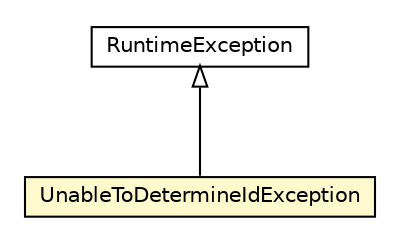 #!/usr/local/bin/dot
#
# Class diagram 
# Generated by UMLGraph version 5.1 (http://www.umlgraph.org/)
#

digraph G {
	edge [fontname="Helvetica",fontsize=10,labelfontname="Helvetica",labelfontsize=10];
	node [fontname="Helvetica",fontsize=10,shape=plaintext];
	nodesep=0.25;
	ranksep=0.5;
	// pt.ist.fenixframework.backend.jvstmojb.pstm.AbstractDomainObject.UnableToDetermineIdException
	c137722 [label=<<table title="pt.ist.fenixframework.backend.jvstmojb.pstm.AbstractDomainObject.UnableToDetermineIdException" border="0" cellborder="1" cellspacing="0" cellpadding="2" port="p" bgcolor="lemonChiffon" href="./AbstractDomainObject.UnableToDetermineIdException.html">
		<tr><td><table border="0" cellspacing="0" cellpadding="1">
<tr><td align="center" balign="center"> UnableToDetermineIdException </td></tr>
		</table></td></tr>
		</table>>, fontname="Helvetica", fontcolor="black", fontsize=10.0];
	//pt.ist.fenixframework.backend.jvstmojb.pstm.AbstractDomainObject.UnableToDetermineIdException extends java.lang.RuntimeException
	c137754:p -> c137722:p [dir=back,arrowtail=empty];
	// java.lang.RuntimeException
	c137754 [label=<<table title="java.lang.RuntimeException" border="0" cellborder="1" cellspacing="0" cellpadding="2" port="p" href="http://java.sun.com/j2se/1.4.2/docs/api/java/lang/RuntimeException.html">
		<tr><td><table border="0" cellspacing="0" cellpadding="1">
<tr><td align="center" balign="center"> RuntimeException </td></tr>
		</table></td></tr>
		</table>>, fontname="Helvetica", fontcolor="black", fontsize=10.0];
}

